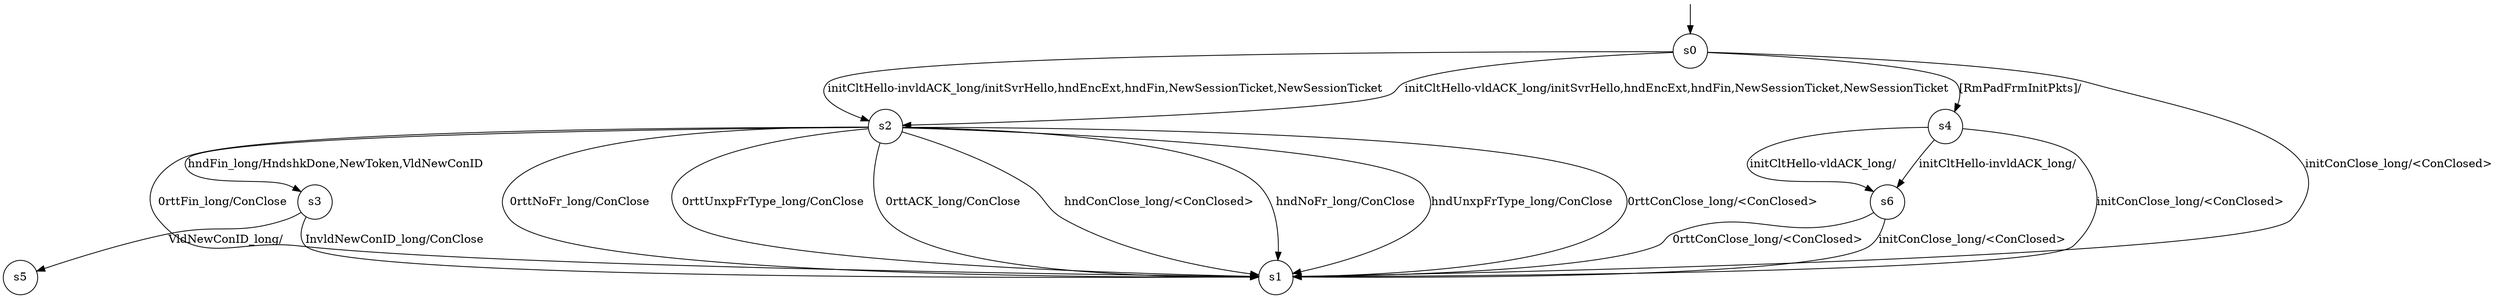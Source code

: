 digraph g {

s0 [shape="circle" label="s0"];
s1 [shape="circle" label="s1"];
s2 [shape="circle" label="s2"];
s3 [shape="circle" label="s3"];
s4 [shape="circle" label="s4"];
s5 [shape="circle" label="s5"];
s6 [shape="circle" label="s6"];
s0 -> s1 [label="initConClose_long/<ConClosed> "];
s0 -> s2 [label="initCltHello-vldACK_long/initSvrHello,hndEncExt,hndFin,NewSessionTicket,NewSessionTicket "];
s0 -> s2 [label="initCltHello-invldACK_long/initSvrHello,hndEncExt,hndFin,NewSessionTicket,NewSessionTicket "];
s0 -> s4 [label="[RmPadFrmInitPkts]/ "];
s2 -> s3 [label="hndFin_long/HndshkDone,NewToken,VldNewConID "];
s2 -> s1 [label="hndConClose_long/<ConClosed> "];
s2 -> s1 [label="hndNoFr_long/ConClose "];
s2 -> s1 [label="hndUnxpFrType_long/ConClose "];
s2 -> s1 [label="0rttConClose_long/<ConClosed> "];
s2 -> s1 [label="0rttFin_long/ConClose "];
s2 -> s1 [label="0rttNoFr_long/ConClose "];
s2 -> s1 [label="0rttUnxpFrType_long/ConClose "];
s2 -> s1 [label="0rttACK_long/ConClose "];
s3 -> s5 [label="VldNewConID_long/ "];
s3 -> s1 [label="InvldNewConID_long/ConClose "];
s4 -> s1 [label="initConClose_long/<ConClosed> "];
s4 -> s6 [label="initCltHello-vldACK_long/ "];
s4 -> s6 [label="initCltHello-invldACK_long/ "];
s6 -> s1 [label="initConClose_long/<ConClosed> "];
s6 -> s1 [label="0rttConClose_long/<ConClosed> "];

__start0 [label="" shape="none" width="0" height="0"];
__start0 -> s0;

}
